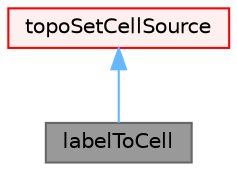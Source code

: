 digraph "labelToCell"
{
 // LATEX_PDF_SIZE
  bgcolor="transparent";
  edge [fontname=Helvetica,fontsize=10,labelfontname=Helvetica,labelfontsize=10];
  node [fontname=Helvetica,fontsize=10,shape=box,height=0.2,width=0.4];
  Node1 [id="Node000001",label="labelToCell",height=0.2,width=0.4,color="gray40", fillcolor="grey60", style="filled", fontcolor="black",tooltip="A topoSetCellSource to select cells based on explicitly given cell labels."];
  Node2 -> Node1 [id="edge1_Node000001_Node000002",dir="back",color="steelblue1",style="solid",tooltip=" "];
  Node2 [id="Node000002",label="topoSetCellSource",height=0.2,width=0.4,color="red", fillcolor="#FFF0F0", style="filled",URL="$classFoam_1_1topoSetCellSource.html",tooltip="The topoSetCellSource is a intermediate class for handling topoSet sources for selecting cells."];
}

